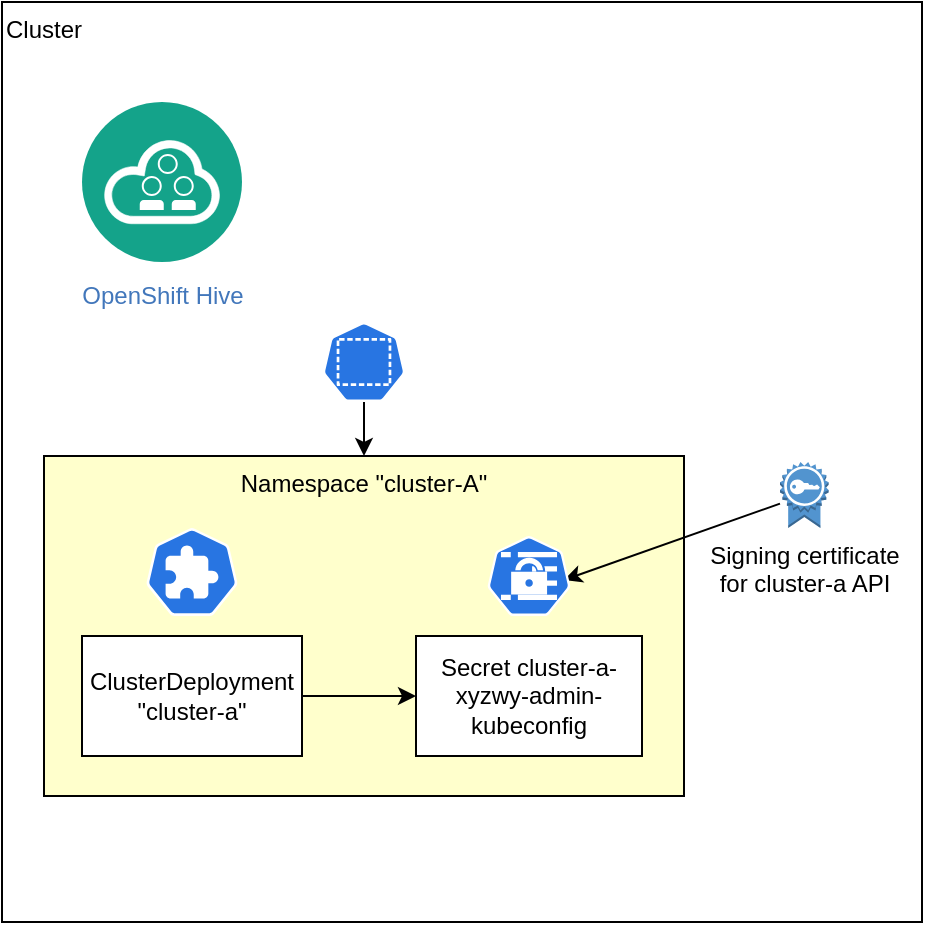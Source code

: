 <mxfile>
    <diagram id="OpYoWyiaMdx67tb9CcD9" name="Page-1">
        <mxGraphModel dx="838" dy="777" grid="1" gridSize="10" guides="1" tooltips="1" connect="1" arrows="1" fold="1" page="1" pageScale="1" pageWidth="413" pageHeight="583" math="0" shadow="0">
            <root>
                <mxCell id="0"/>
                <mxCell id="1" parent="0"/>
                <mxCell id="2" value="Cluster" style="whiteSpace=wrap;html=1;aspect=fixed;verticalAlign=top;align=left;" parent="1" vertex="1">
                    <mxGeometry width="460" height="460" as="geometry"/>
                </mxCell>
                <object label="Namespace" id="11">
                    <mxCell parent="0"/>
                </object>
                <mxCell id="6" value="Namespace &quot;cluster-A&quot;" style="rounded=0;whiteSpace=wrap;html=1;fontColor=#000000;align=center;verticalAlign=top;fillColor=#FFFFCC;" parent="11" vertex="1">
                    <mxGeometry x="21" y="227" width="320" height="170" as="geometry"/>
                </mxCell>
                <mxCell id="14" style="edgeStyle=none;html=1;entryX=0.85;entryY=0.55;entryDx=0;entryDy=0;entryPerimeter=0;fontColor=#000000;" parent="11" source="13" target="4" edge="1">
                    <mxGeometry relative="1" as="geometry"/>
                </mxCell>
                <mxCell id="15" style="edgeStyle=none;html=1;fontColor=#000000;" parent="11" source="5" target="6" edge="1">
                    <mxGeometry relative="1" as="geometry"/>
                </mxCell>
                <object label="Resources" id="10">
                    <mxCell parent="0"/>
                </object>
                <mxCell id="5" value="" style="sketch=0;html=1;dashed=0;whitespace=wrap;fillColor=#2875E2;strokeColor=#ffffff;points=[[0.005,0.63,0],[0.1,0.2,0],[0.9,0.2,0],[0.5,0,0],[0.995,0.63,0],[0.72,0.99,0],[0.5,1,0],[0.28,0.99,0]];shape=mxgraph.kubernetes.icon;prIcon=ns;fontColor=#FFFFFF;whiteSpace=wrap;verticalAlign=bottom;align=center;" parent="10" vertex="1">
                    <mxGeometry x="146" y="160" width="70" height="40" as="geometry"/>
                </mxCell>
                <mxCell id="3" value="OpenShift Hive" style="aspect=fixed;perimeter=ellipsePerimeter;html=1;align=center;shadow=0;dashed=0;fontColor=#4277BB;labelBackgroundColor=#ffffff;fontSize=12;spacingTop=3;image;image=img/lib/ibm/management/cloud_management.svg;" parent="10" vertex="1">
                    <mxGeometry x="40" y="50" width="80" height="80" as="geometry"/>
                </mxCell>
                <mxCell id="4" value="" style="sketch=0;html=1;dashed=0;whitespace=wrap;fillColor=#2875E2;strokeColor=#ffffff;points=[[0.005,0.63,0],[0.1,0.2,0],[0.9,0.2,0],[0.5,0,0],[0.995,0.63,0],[0.72,0.99,0],[0.5,1,0],[0.28,0.99,0]];shape=mxgraph.kubernetes.icon;prIcon=secret;verticalAlign=bottom;fontColor=#000000;" parent="10" vertex="1">
                    <mxGeometry x="238.5" y="267" width="50" height="40" as="geometry"/>
                </mxCell>
                <mxCell id="7" value="&lt;span style=&quot;background-color: rgb(255 , 255 , 255)&quot;&gt;Secret cluster-a-xyzwy-admin-kubeconfig&lt;/span&gt;" style="rounded=0;whiteSpace=wrap;html=1;fontColor=#000000;" parent="10" vertex="1">
                    <mxGeometry x="207" y="317" width="113" height="60" as="geometry"/>
                </mxCell>
                <mxCell id="8" value="" style="sketch=0;html=1;dashed=0;whitespace=wrap;fillColor=#2875E2;strokeColor=#ffffff;points=[[0.005,0.63,0],[0.1,0.2,0],[0.9,0.2,0],[0.5,0,0],[0.995,0.63,0],[0.72,0.99,0],[0.5,1,0],[0.28,0.99,0]];shape=mxgraph.kubernetes.icon;prIcon=crd;fontColor=#000000;" parent="10" vertex="1">
                    <mxGeometry x="70" y="263" width="50" height="44" as="geometry"/>
                </mxCell>
                <mxCell id="9" value="ClusterDeployment &quot;cluster-a&quot;" style="rounded=0;whiteSpace=wrap;html=1;fontColor=#000000;" parent="10" vertex="1">
                    <mxGeometry x="40" y="317" width="110" height="60" as="geometry"/>
                </mxCell>
                <mxCell id="12" style="edgeStyle=none;html=1;entryX=0;entryY=0.5;entryDx=0;entryDy=0;fontColor=#000000;" parent="10" source="9" target="7" edge="1">
                    <mxGeometry relative="1" as="geometry"/>
                </mxCell>
                <mxCell id="13" value="Signing certificate &lt;br&gt;for cluster-a API" style="outlineConnect=0;dashed=0;verticalLabelPosition=bottom;verticalAlign=top;align=center;html=1;shape=mxgraph.aws3.certificate;fillColor=#5294CF;gradientColor=none;" parent="10" vertex="1">
                    <mxGeometry x="389" y="230" width="24.32" height="33" as="geometry"/>
                </mxCell>
            </root>
        </mxGraphModel>
    </diagram>
</mxfile>
